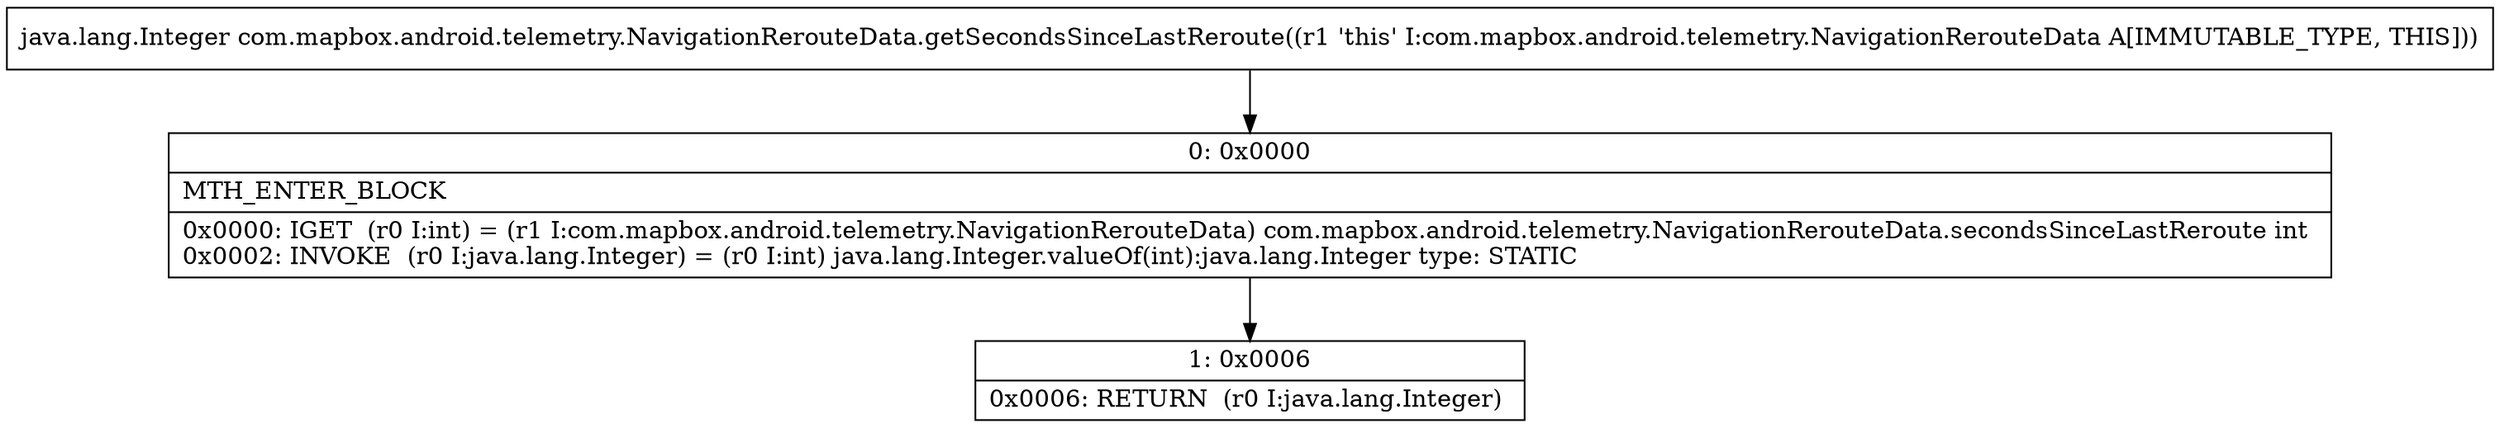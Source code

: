 digraph "CFG forcom.mapbox.android.telemetry.NavigationRerouteData.getSecondsSinceLastReroute()Ljava\/lang\/Integer;" {
Node_0 [shape=record,label="{0\:\ 0x0000|MTH_ENTER_BLOCK\l|0x0000: IGET  (r0 I:int) = (r1 I:com.mapbox.android.telemetry.NavigationRerouteData) com.mapbox.android.telemetry.NavigationRerouteData.secondsSinceLastReroute int \l0x0002: INVOKE  (r0 I:java.lang.Integer) = (r0 I:int) java.lang.Integer.valueOf(int):java.lang.Integer type: STATIC \l}"];
Node_1 [shape=record,label="{1\:\ 0x0006|0x0006: RETURN  (r0 I:java.lang.Integer) \l}"];
MethodNode[shape=record,label="{java.lang.Integer com.mapbox.android.telemetry.NavigationRerouteData.getSecondsSinceLastReroute((r1 'this' I:com.mapbox.android.telemetry.NavigationRerouteData A[IMMUTABLE_TYPE, THIS])) }"];
MethodNode -> Node_0;
Node_0 -> Node_1;
}

